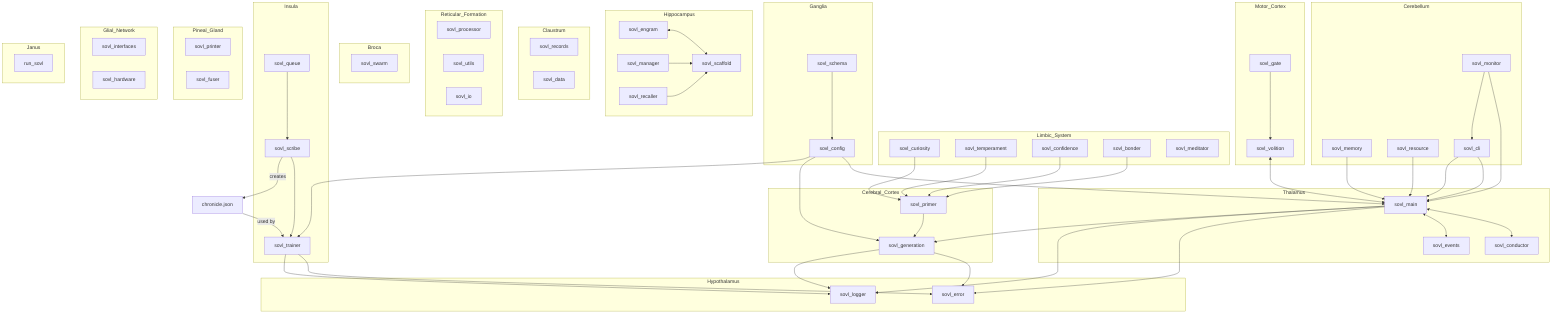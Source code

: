 graph TD
    %% Thalamus
    subgraph Thalamus
        sovl_main
        sovl_conductor
        sovl_events
    end

    %% Cerebral Cortex 
    subgraph Cerebral_Cortex 
        sovl_generation
        sovl_primer
    end

    %% Limbic System
    subgraph Limbic_System
        sovl_curiosity
        sovl_temperament
        sovl_confidence
        sovl_bonder
        sovl_meditator
    end

    %% Insula
    subgraph Insula
        sovl_trainer
        sovl_queue
        sovl_scribe
    end

    %% Hippocampus
    subgraph Hippocampus
        sovl_scaffold
        sovl_engram
        sovl_manager
        sovl_recaller
    end

    %% Claustrum
    subgraph Claustrum
        sovl_records
        sovl_data
    end

    %% Cerebellum
    subgraph Cerebellum
        sovl_monitor
        sovl_memory
        sovl_resource
        sovl_cli
    end

    %% Hypothalamus
    subgraph Hypothalamus
        sovl_error
        sovl_logger
    end

    %% Reticular Formation
    subgraph Reticular_Formation
        sovl_processor
        sovl_utils
        sovl_io
    end

    %% Broca
    subgraph Broca
        sovl_swarm
    end

    %% Motor Cortex
    subgraph Motor_Cortex
        sovl_volition
        sovl_gate
    end

    %% Ganglia
    subgraph Ganglia
        sovl_config
        sovl_schema
    end

    %% Pineal Gland 
    subgraph Pineal_Gland 
        sovl_printer
        sovl_fuser
    end

    %% Glial Network
    subgraph Glial_Network
        sovl_interfaces
        sovl_hardware
    end

    %% Janus
    subgraph Janus
        run_sovl
    end

    %% Synaptic Patterns
    chronicle["chronicle.json"]

    %% Flows

    %% Thalamus Orchestration Flow
    sovl_main <--> sovl_conductor
    sovl_main <--> sovl_events

    %% Limbic Trait Flow
    sovl_curiosity --> sovl_primer
    sovl_temperament --> sovl_primer
    sovl_confidence --> sovl_primer
    sovl_bonder --> sovl_primer

    %% Cerebral Generation Flow 
    sovl_primer --> sovl_generation
        
    %% Hippocampal Memoria Flow
    sovl_engram <--> sovl_scaffold
    sovl_manager --> sovl_scaffold
    sovl_recaller --> sovl_scaffold

    %% Insular Learning Flow
    sovl_queue --> sovl_scribe
    sovl_scribe --> sovl_trainer
   
    %% Hypothalamal Regulation Flow
    sovl_main --> sovl_error
    sovl_generation --> sovl_error
    sovl_trainer --> sovl_error
    sovl_main --> sovl_logger
    sovl_generation --> sovl_logger
    sovl_trainer --> sovl_logger

    %% Cerebellum Sensory Flow
    sovl_monitor --> sovl_main
    sovl_memory --> sovl_main
    sovl_resource --> sovl_main
    sovl_monitor --> sovl_cli
    sovl_cli --> sovl_main

    %% Motor Flow
    sovl_volition <--> sovl_main
    sovl_gate --> sovl_volition

    %% Ganglial Configuring Flow
    sovl_config --> sovl_main
    sovl_config --> sovl_generation
    sovl_config --> sovl_trainer
    sovl_schema --> sovl_config
    
    %% Talk Generation Flow
    sovl_cli --> sovl_main --> sovl_generation

    %% Chronicle data flow
    sovl_scribe -- creates --> chronicle
    chronicle -- used by --> sovl_trainer